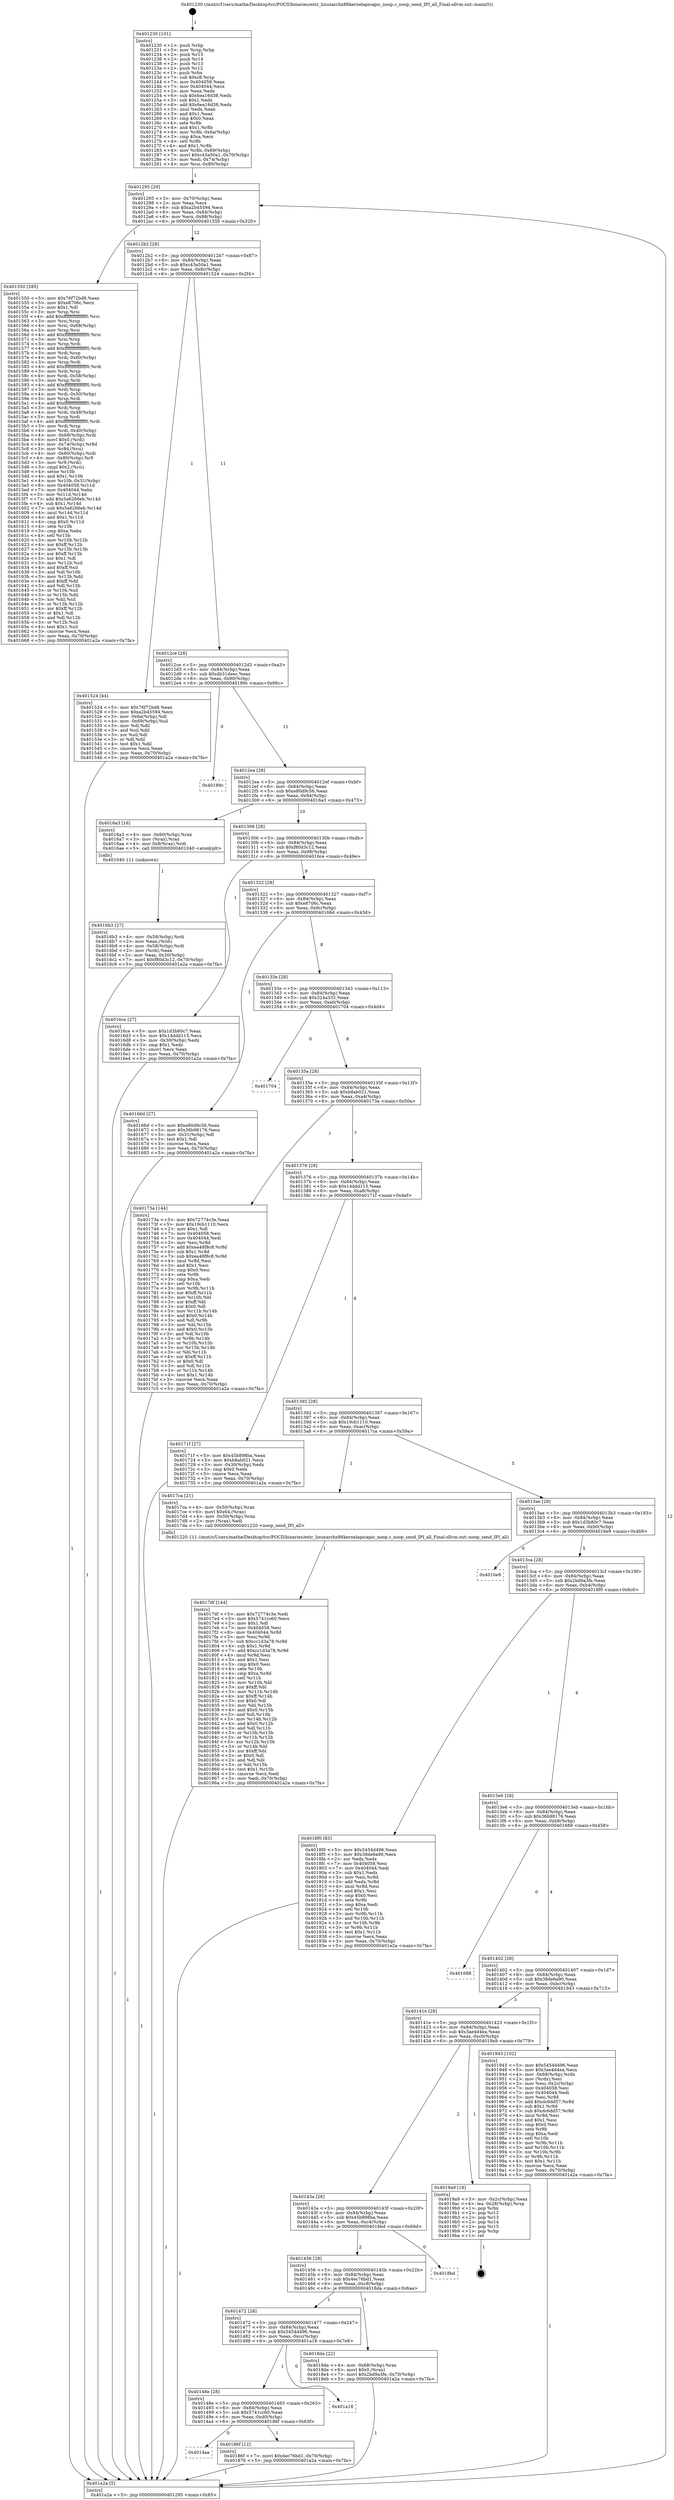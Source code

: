 digraph "0x401230" {
  label = "0x401230 (/mnt/c/Users/mathe/Desktop/tcc/POCII/binaries/extr_linuxarchx86kernelapicapic_noop.c_noop_send_IPI_all_Final-ollvm.out::main(0))"
  labelloc = "t"
  node[shape=record]

  Entry [label="",width=0.3,height=0.3,shape=circle,fillcolor=black,style=filled]
  "0x401295" [label="{
     0x401295 [29]\l
     | [instrs]\l
     &nbsp;&nbsp;0x401295 \<+3\>: mov -0x70(%rbp),%eax\l
     &nbsp;&nbsp;0x401298 \<+2\>: mov %eax,%ecx\l
     &nbsp;&nbsp;0x40129a \<+6\>: sub $0xa2b45594,%ecx\l
     &nbsp;&nbsp;0x4012a0 \<+6\>: mov %eax,-0x84(%rbp)\l
     &nbsp;&nbsp;0x4012a6 \<+6\>: mov %ecx,-0x88(%rbp)\l
     &nbsp;&nbsp;0x4012ac \<+6\>: je 0000000000401550 \<main+0x320\>\l
  }"]
  "0x401550" [label="{
     0x401550 [285]\l
     | [instrs]\l
     &nbsp;&nbsp;0x401550 \<+5\>: mov $0x76f72bd8,%eax\l
     &nbsp;&nbsp;0x401555 \<+5\>: mov $0xe8706c,%ecx\l
     &nbsp;&nbsp;0x40155a \<+2\>: mov $0x1,%dl\l
     &nbsp;&nbsp;0x40155c \<+3\>: mov %rsp,%rsi\l
     &nbsp;&nbsp;0x40155f \<+4\>: add $0xfffffffffffffff0,%rsi\l
     &nbsp;&nbsp;0x401563 \<+3\>: mov %rsi,%rsp\l
     &nbsp;&nbsp;0x401566 \<+4\>: mov %rsi,-0x68(%rbp)\l
     &nbsp;&nbsp;0x40156a \<+3\>: mov %rsp,%rsi\l
     &nbsp;&nbsp;0x40156d \<+4\>: add $0xfffffffffffffff0,%rsi\l
     &nbsp;&nbsp;0x401571 \<+3\>: mov %rsi,%rsp\l
     &nbsp;&nbsp;0x401574 \<+3\>: mov %rsp,%rdi\l
     &nbsp;&nbsp;0x401577 \<+4\>: add $0xfffffffffffffff0,%rdi\l
     &nbsp;&nbsp;0x40157b \<+3\>: mov %rdi,%rsp\l
     &nbsp;&nbsp;0x40157e \<+4\>: mov %rdi,-0x60(%rbp)\l
     &nbsp;&nbsp;0x401582 \<+3\>: mov %rsp,%rdi\l
     &nbsp;&nbsp;0x401585 \<+4\>: add $0xfffffffffffffff0,%rdi\l
     &nbsp;&nbsp;0x401589 \<+3\>: mov %rdi,%rsp\l
     &nbsp;&nbsp;0x40158c \<+4\>: mov %rdi,-0x58(%rbp)\l
     &nbsp;&nbsp;0x401590 \<+3\>: mov %rsp,%rdi\l
     &nbsp;&nbsp;0x401593 \<+4\>: add $0xfffffffffffffff0,%rdi\l
     &nbsp;&nbsp;0x401597 \<+3\>: mov %rdi,%rsp\l
     &nbsp;&nbsp;0x40159a \<+4\>: mov %rdi,-0x50(%rbp)\l
     &nbsp;&nbsp;0x40159e \<+3\>: mov %rsp,%rdi\l
     &nbsp;&nbsp;0x4015a1 \<+4\>: add $0xfffffffffffffff0,%rdi\l
     &nbsp;&nbsp;0x4015a5 \<+3\>: mov %rdi,%rsp\l
     &nbsp;&nbsp;0x4015a8 \<+4\>: mov %rdi,-0x48(%rbp)\l
     &nbsp;&nbsp;0x4015ac \<+3\>: mov %rsp,%rdi\l
     &nbsp;&nbsp;0x4015af \<+4\>: add $0xfffffffffffffff0,%rdi\l
     &nbsp;&nbsp;0x4015b3 \<+3\>: mov %rdi,%rsp\l
     &nbsp;&nbsp;0x4015b6 \<+4\>: mov %rdi,-0x40(%rbp)\l
     &nbsp;&nbsp;0x4015ba \<+4\>: mov -0x68(%rbp),%rdi\l
     &nbsp;&nbsp;0x4015be \<+6\>: movl $0x0,(%rdi)\l
     &nbsp;&nbsp;0x4015c4 \<+4\>: mov -0x74(%rbp),%r8d\l
     &nbsp;&nbsp;0x4015c8 \<+3\>: mov %r8d,(%rsi)\l
     &nbsp;&nbsp;0x4015cb \<+4\>: mov -0x60(%rbp),%rdi\l
     &nbsp;&nbsp;0x4015cf \<+4\>: mov -0x80(%rbp),%r9\l
     &nbsp;&nbsp;0x4015d3 \<+3\>: mov %r9,(%rdi)\l
     &nbsp;&nbsp;0x4015d6 \<+3\>: cmpl $0x2,(%rsi)\l
     &nbsp;&nbsp;0x4015d9 \<+4\>: setne %r10b\l
     &nbsp;&nbsp;0x4015dd \<+4\>: and $0x1,%r10b\l
     &nbsp;&nbsp;0x4015e1 \<+4\>: mov %r10b,-0x31(%rbp)\l
     &nbsp;&nbsp;0x4015e5 \<+8\>: mov 0x404058,%r11d\l
     &nbsp;&nbsp;0x4015ed \<+7\>: mov 0x404044,%ebx\l
     &nbsp;&nbsp;0x4015f4 \<+3\>: mov %r11d,%r14d\l
     &nbsp;&nbsp;0x4015f7 \<+7\>: add $0x5a6266eb,%r14d\l
     &nbsp;&nbsp;0x4015fe \<+4\>: sub $0x1,%r14d\l
     &nbsp;&nbsp;0x401602 \<+7\>: sub $0x5a6266eb,%r14d\l
     &nbsp;&nbsp;0x401609 \<+4\>: imul %r14d,%r11d\l
     &nbsp;&nbsp;0x40160d \<+4\>: and $0x1,%r11d\l
     &nbsp;&nbsp;0x401611 \<+4\>: cmp $0x0,%r11d\l
     &nbsp;&nbsp;0x401615 \<+4\>: sete %r10b\l
     &nbsp;&nbsp;0x401619 \<+3\>: cmp $0xa,%ebx\l
     &nbsp;&nbsp;0x40161c \<+4\>: setl %r15b\l
     &nbsp;&nbsp;0x401620 \<+3\>: mov %r10b,%r12b\l
     &nbsp;&nbsp;0x401623 \<+4\>: xor $0xff,%r12b\l
     &nbsp;&nbsp;0x401627 \<+3\>: mov %r15b,%r13b\l
     &nbsp;&nbsp;0x40162a \<+4\>: xor $0xff,%r13b\l
     &nbsp;&nbsp;0x40162e \<+3\>: xor $0x1,%dl\l
     &nbsp;&nbsp;0x401631 \<+3\>: mov %r12b,%sil\l
     &nbsp;&nbsp;0x401634 \<+4\>: and $0xff,%sil\l
     &nbsp;&nbsp;0x401638 \<+3\>: and %dl,%r10b\l
     &nbsp;&nbsp;0x40163b \<+3\>: mov %r13b,%dil\l
     &nbsp;&nbsp;0x40163e \<+4\>: and $0xff,%dil\l
     &nbsp;&nbsp;0x401642 \<+3\>: and %dl,%r15b\l
     &nbsp;&nbsp;0x401645 \<+3\>: or %r10b,%sil\l
     &nbsp;&nbsp;0x401648 \<+3\>: or %r15b,%dil\l
     &nbsp;&nbsp;0x40164b \<+3\>: xor %dil,%sil\l
     &nbsp;&nbsp;0x40164e \<+3\>: or %r13b,%r12b\l
     &nbsp;&nbsp;0x401651 \<+4\>: xor $0xff,%r12b\l
     &nbsp;&nbsp;0x401655 \<+3\>: or $0x1,%dl\l
     &nbsp;&nbsp;0x401658 \<+3\>: and %dl,%r12b\l
     &nbsp;&nbsp;0x40165b \<+3\>: or %r12b,%sil\l
     &nbsp;&nbsp;0x40165e \<+4\>: test $0x1,%sil\l
     &nbsp;&nbsp;0x401662 \<+3\>: cmovne %ecx,%eax\l
     &nbsp;&nbsp;0x401665 \<+3\>: mov %eax,-0x70(%rbp)\l
     &nbsp;&nbsp;0x401668 \<+5\>: jmp 0000000000401a2a \<main+0x7fa\>\l
  }"]
  "0x4012b2" [label="{
     0x4012b2 [28]\l
     | [instrs]\l
     &nbsp;&nbsp;0x4012b2 \<+5\>: jmp 00000000004012b7 \<main+0x87\>\l
     &nbsp;&nbsp;0x4012b7 \<+6\>: mov -0x84(%rbp),%eax\l
     &nbsp;&nbsp;0x4012bd \<+5\>: sub $0xc43a50a1,%eax\l
     &nbsp;&nbsp;0x4012c2 \<+6\>: mov %eax,-0x8c(%rbp)\l
     &nbsp;&nbsp;0x4012c8 \<+6\>: je 0000000000401524 \<main+0x2f4\>\l
  }"]
  Exit [label="",width=0.3,height=0.3,shape=circle,fillcolor=black,style=filled,peripheries=2]
  "0x401524" [label="{
     0x401524 [44]\l
     | [instrs]\l
     &nbsp;&nbsp;0x401524 \<+5\>: mov $0x76f72bd8,%eax\l
     &nbsp;&nbsp;0x401529 \<+5\>: mov $0xa2b45594,%ecx\l
     &nbsp;&nbsp;0x40152e \<+3\>: mov -0x6a(%rbp),%dl\l
     &nbsp;&nbsp;0x401531 \<+4\>: mov -0x69(%rbp),%sil\l
     &nbsp;&nbsp;0x401535 \<+3\>: mov %dl,%dil\l
     &nbsp;&nbsp;0x401538 \<+3\>: and %sil,%dil\l
     &nbsp;&nbsp;0x40153b \<+3\>: xor %sil,%dl\l
     &nbsp;&nbsp;0x40153e \<+3\>: or %dl,%dil\l
     &nbsp;&nbsp;0x401541 \<+4\>: test $0x1,%dil\l
     &nbsp;&nbsp;0x401545 \<+3\>: cmovne %ecx,%eax\l
     &nbsp;&nbsp;0x401548 \<+3\>: mov %eax,-0x70(%rbp)\l
     &nbsp;&nbsp;0x40154b \<+5\>: jmp 0000000000401a2a \<main+0x7fa\>\l
  }"]
  "0x4012ce" [label="{
     0x4012ce [28]\l
     | [instrs]\l
     &nbsp;&nbsp;0x4012ce \<+5\>: jmp 00000000004012d3 \<main+0xa3\>\l
     &nbsp;&nbsp;0x4012d3 \<+6\>: mov -0x84(%rbp),%eax\l
     &nbsp;&nbsp;0x4012d9 \<+5\>: sub $0xdb31deec,%eax\l
     &nbsp;&nbsp;0x4012de \<+6\>: mov %eax,-0x90(%rbp)\l
     &nbsp;&nbsp;0x4012e4 \<+6\>: je 000000000040189c \<main+0x66c\>\l
  }"]
  "0x401a2a" [label="{
     0x401a2a [5]\l
     | [instrs]\l
     &nbsp;&nbsp;0x401a2a \<+5\>: jmp 0000000000401295 \<main+0x65\>\l
  }"]
  "0x401230" [label="{
     0x401230 [101]\l
     | [instrs]\l
     &nbsp;&nbsp;0x401230 \<+1\>: push %rbp\l
     &nbsp;&nbsp;0x401231 \<+3\>: mov %rsp,%rbp\l
     &nbsp;&nbsp;0x401234 \<+2\>: push %r15\l
     &nbsp;&nbsp;0x401236 \<+2\>: push %r14\l
     &nbsp;&nbsp;0x401238 \<+2\>: push %r13\l
     &nbsp;&nbsp;0x40123a \<+2\>: push %r12\l
     &nbsp;&nbsp;0x40123c \<+1\>: push %rbx\l
     &nbsp;&nbsp;0x40123d \<+7\>: sub $0xc8,%rsp\l
     &nbsp;&nbsp;0x401244 \<+7\>: mov 0x404058,%eax\l
     &nbsp;&nbsp;0x40124b \<+7\>: mov 0x404044,%ecx\l
     &nbsp;&nbsp;0x401252 \<+2\>: mov %eax,%edx\l
     &nbsp;&nbsp;0x401254 \<+6\>: sub $0x6ea16d38,%edx\l
     &nbsp;&nbsp;0x40125a \<+3\>: sub $0x1,%edx\l
     &nbsp;&nbsp;0x40125d \<+6\>: add $0x6ea16d38,%edx\l
     &nbsp;&nbsp;0x401263 \<+3\>: imul %edx,%eax\l
     &nbsp;&nbsp;0x401266 \<+3\>: and $0x1,%eax\l
     &nbsp;&nbsp;0x401269 \<+3\>: cmp $0x0,%eax\l
     &nbsp;&nbsp;0x40126c \<+4\>: sete %r8b\l
     &nbsp;&nbsp;0x401270 \<+4\>: and $0x1,%r8b\l
     &nbsp;&nbsp;0x401274 \<+4\>: mov %r8b,-0x6a(%rbp)\l
     &nbsp;&nbsp;0x401278 \<+3\>: cmp $0xa,%ecx\l
     &nbsp;&nbsp;0x40127b \<+4\>: setl %r8b\l
     &nbsp;&nbsp;0x40127f \<+4\>: and $0x1,%r8b\l
     &nbsp;&nbsp;0x401283 \<+4\>: mov %r8b,-0x69(%rbp)\l
     &nbsp;&nbsp;0x401287 \<+7\>: movl $0xc43a50a1,-0x70(%rbp)\l
     &nbsp;&nbsp;0x40128e \<+3\>: mov %edi,-0x74(%rbp)\l
     &nbsp;&nbsp;0x401291 \<+4\>: mov %rsi,-0x80(%rbp)\l
  }"]
  "0x4014aa" [label="{
     0x4014aa\l
  }", style=dashed]
  "0x40186f" [label="{
     0x40186f [12]\l
     | [instrs]\l
     &nbsp;&nbsp;0x40186f \<+7\>: movl $0x4ec76bd1,-0x70(%rbp)\l
     &nbsp;&nbsp;0x401876 \<+5\>: jmp 0000000000401a2a \<main+0x7fa\>\l
  }"]
  "0x40189c" [label="{
     0x40189c\l
  }", style=dashed]
  "0x4012ea" [label="{
     0x4012ea [28]\l
     | [instrs]\l
     &nbsp;&nbsp;0x4012ea \<+5\>: jmp 00000000004012ef \<main+0xbf\>\l
     &nbsp;&nbsp;0x4012ef \<+6\>: mov -0x84(%rbp),%eax\l
     &nbsp;&nbsp;0x4012f5 \<+5\>: sub $0xe80d9c56,%eax\l
     &nbsp;&nbsp;0x4012fa \<+6\>: mov %eax,-0x94(%rbp)\l
     &nbsp;&nbsp;0x401300 \<+6\>: je 00000000004016a3 \<main+0x473\>\l
  }"]
  "0x40148e" [label="{
     0x40148e [28]\l
     | [instrs]\l
     &nbsp;&nbsp;0x40148e \<+5\>: jmp 0000000000401493 \<main+0x263\>\l
     &nbsp;&nbsp;0x401493 \<+6\>: mov -0x84(%rbp),%eax\l
     &nbsp;&nbsp;0x401499 \<+5\>: sub $0x5741cc60,%eax\l
     &nbsp;&nbsp;0x40149e \<+6\>: mov %eax,-0xd0(%rbp)\l
     &nbsp;&nbsp;0x4014a4 \<+6\>: je 000000000040186f \<main+0x63f\>\l
  }"]
  "0x4016a3" [label="{
     0x4016a3 [16]\l
     | [instrs]\l
     &nbsp;&nbsp;0x4016a3 \<+4\>: mov -0x60(%rbp),%rax\l
     &nbsp;&nbsp;0x4016a7 \<+3\>: mov (%rax),%rax\l
     &nbsp;&nbsp;0x4016aa \<+4\>: mov 0x8(%rax),%rdi\l
     &nbsp;&nbsp;0x4016ae \<+5\>: call 0000000000401040 \<atoi@plt\>\l
     | [calls]\l
     &nbsp;&nbsp;0x401040 \{1\} (unknown)\l
  }"]
  "0x401306" [label="{
     0x401306 [28]\l
     | [instrs]\l
     &nbsp;&nbsp;0x401306 \<+5\>: jmp 000000000040130b \<main+0xdb\>\l
     &nbsp;&nbsp;0x40130b \<+6\>: mov -0x84(%rbp),%eax\l
     &nbsp;&nbsp;0x401311 \<+5\>: sub $0xf80d3c12,%eax\l
     &nbsp;&nbsp;0x401316 \<+6\>: mov %eax,-0x98(%rbp)\l
     &nbsp;&nbsp;0x40131c \<+6\>: je 00000000004016ce \<main+0x49e\>\l
  }"]
  "0x401a18" [label="{
     0x401a18\l
  }", style=dashed]
  "0x4016ce" [label="{
     0x4016ce [27]\l
     | [instrs]\l
     &nbsp;&nbsp;0x4016ce \<+5\>: mov $0x1d3b80c7,%eax\l
     &nbsp;&nbsp;0x4016d3 \<+5\>: mov $0x14ddd115,%ecx\l
     &nbsp;&nbsp;0x4016d8 \<+3\>: mov -0x30(%rbp),%edx\l
     &nbsp;&nbsp;0x4016db \<+3\>: cmp $0x1,%edx\l
     &nbsp;&nbsp;0x4016de \<+3\>: cmovl %ecx,%eax\l
     &nbsp;&nbsp;0x4016e1 \<+3\>: mov %eax,-0x70(%rbp)\l
     &nbsp;&nbsp;0x4016e4 \<+5\>: jmp 0000000000401a2a \<main+0x7fa\>\l
  }"]
  "0x401322" [label="{
     0x401322 [28]\l
     | [instrs]\l
     &nbsp;&nbsp;0x401322 \<+5\>: jmp 0000000000401327 \<main+0xf7\>\l
     &nbsp;&nbsp;0x401327 \<+6\>: mov -0x84(%rbp),%eax\l
     &nbsp;&nbsp;0x40132d \<+5\>: sub $0xe8706c,%eax\l
     &nbsp;&nbsp;0x401332 \<+6\>: mov %eax,-0x9c(%rbp)\l
     &nbsp;&nbsp;0x401338 \<+6\>: je 000000000040166d \<main+0x43d\>\l
  }"]
  "0x401472" [label="{
     0x401472 [28]\l
     | [instrs]\l
     &nbsp;&nbsp;0x401472 \<+5\>: jmp 0000000000401477 \<main+0x247\>\l
     &nbsp;&nbsp;0x401477 \<+6\>: mov -0x84(%rbp),%eax\l
     &nbsp;&nbsp;0x40147d \<+5\>: sub $0x5454d496,%eax\l
     &nbsp;&nbsp;0x401482 \<+6\>: mov %eax,-0xcc(%rbp)\l
     &nbsp;&nbsp;0x401488 \<+6\>: je 0000000000401a18 \<main+0x7e8\>\l
  }"]
  "0x40166d" [label="{
     0x40166d [27]\l
     | [instrs]\l
     &nbsp;&nbsp;0x40166d \<+5\>: mov $0xe80d9c56,%eax\l
     &nbsp;&nbsp;0x401672 \<+5\>: mov $0x36b98176,%ecx\l
     &nbsp;&nbsp;0x401677 \<+3\>: mov -0x31(%rbp),%dl\l
     &nbsp;&nbsp;0x40167a \<+3\>: test $0x1,%dl\l
     &nbsp;&nbsp;0x40167d \<+3\>: cmovne %ecx,%eax\l
     &nbsp;&nbsp;0x401680 \<+3\>: mov %eax,-0x70(%rbp)\l
     &nbsp;&nbsp;0x401683 \<+5\>: jmp 0000000000401a2a \<main+0x7fa\>\l
  }"]
  "0x40133e" [label="{
     0x40133e [28]\l
     | [instrs]\l
     &nbsp;&nbsp;0x40133e \<+5\>: jmp 0000000000401343 \<main+0x113\>\l
     &nbsp;&nbsp;0x401343 \<+6\>: mov -0x84(%rbp),%eax\l
     &nbsp;&nbsp;0x401349 \<+5\>: sub $0x324a332,%eax\l
     &nbsp;&nbsp;0x40134e \<+6\>: mov %eax,-0xa0(%rbp)\l
     &nbsp;&nbsp;0x401354 \<+6\>: je 0000000000401704 \<main+0x4d4\>\l
  }"]
  "0x4016b3" [label="{
     0x4016b3 [27]\l
     | [instrs]\l
     &nbsp;&nbsp;0x4016b3 \<+4\>: mov -0x58(%rbp),%rdi\l
     &nbsp;&nbsp;0x4016b7 \<+2\>: mov %eax,(%rdi)\l
     &nbsp;&nbsp;0x4016b9 \<+4\>: mov -0x58(%rbp),%rdi\l
     &nbsp;&nbsp;0x4016bd \<+2\>: mov (%rdi),%eax\l
     &nbsp;&nbsp;0x4016bf \<+3\>: mov %eax,-0x30(%rbp)\l
     &nbsp;&nbsp;0x4016c2 \<+7\>: movl $0xf80d3c12,-0x70(%rbp)\l
     &nbsp;&nbsp;0x4016c9 \<+5\>: jmp 0000000000401a2a \<main+0x7fa\>\l
  }"]
  "0x4018da" [label="{
     0x4018da [22]\l
     | [instrs]\l
     &nbsp;&nbsp;0x4018da \<+4\>: mov -0x68(%rbp),%rax\l
     &nbsp;&nbsp;0x4018de \<+6\>: movl $0x0,(%rax)\l
     &nbsp;&nbsp;0x4018e4 \<+7\>: movl $0x2bd9a3fe,-0x70(%rbp)\l
     &nbsp;&nbsp;0x4018eb \<+5\>: jmp 0000000000401a2a \<main+0x7fa\>\l
  }"]
  "0x401704" [label="{
     0x401704\l
  }", style=dashed]
  "0x40135a" [label="{
     0x40135a [28]\l
     | [instrs]\l
     &nbsp;&nbsp;0x40135a \<+5\>: jmp 000000000040135f \<main+0x12f\>\l
     &nbsp;&nbsp;0x40135f \<+6\>: mov -0x84(%rbp),%eax\l
     &nbsp;&nbsp;0x401365 \<+5\>: sub $0xb8ab021,%eax\l
     &nbsp;&nbsp;0x40136a \<+6\>: mov %eax,-0xa4(%rbp)\l
     &nbsp;&nbsp;0x401370 \<+6\>: je 000000000040173a \<main+0x50a\>\l
  }"]
  "0x401456" [label="{
     0x401456 [28]\l
     | [instrs]\l
     &nbsp;&nbsp;0x401456 \<+5\>: jmp 000000000040145b \<main+0x22b\>\l
     &nbsp;&nbsp;0x40145b \<+6\>: mov -0x84(%rbp),%eax\l
     &nbsp;&nbsp;0x401461 \<+5\>: sub $0x4ec76bd1,%eax\l
     &nbsp;&nbsp;0x401466 \<+6\>: mov %eax,-0xc8(%rbp)\l
     &nbsp;&nbsp;0x40146c \<+6\>: je 00000000004018da \<main+0x6aa\>\l
  }"]
  "0x40173a" [label="{
     0x40173a [144]\l
     | [instrs]\l
     &nbsp;&nbsp;0x40173a \<+5\>: mov $0x72774c3e,%eax\l
     &nbsp;&nbsp;0x40173f \<+5\>: mov $0x19cb1110,%ecx\l
     &nbsp;&nbsp;0x401744 \<+2\>: mov $0x1,%dl\l
     &nbsp;&nbsp;0x401746 \<+7\>: mov 0x404058,%esi\l
     &nbsp;&nbsp;0x40174d \<+7\>: mov 0x404044,%edi\l
     &nbsp;&nbsp;0x401754 \<+3\>: mov %esi,%r8d\l
     &nbsp;&nbsp;0x401757 \<+7\>: add $0xea48f8c8,%r8d\l
     &nbsp;&nbsp;0x40175e \<+4\>: sub $0x1,%r8d\l
     &nbsp;&nbsp;0x401762 \<+7\>: sub $0xea48f8c8,%r8d\l
     &nbsp;&nbsp;0x401769 \<+4\>: imul %r8d,%esi\l
     &nbsp;&nbsp;0x40176d \<+3\>: and $0x1,%esi\l
     &nbsp;&nbsp;0x401770 \<+3\>: cmp $0x0,%esi\l
     &nbsp;&nbsp;0x401773 \<+4\>: sete %r9b\l
     &nbsp;&nbsp;0x401777 \<+3\>: cmp $0xa,%edi\l
     &nbsp;&nbsp;0x40177a \<+4\>: setl %r10b\l
     &nbsp;&nbsp;0x40177e \<+3\>: mov %r9b,%r11b\l
     &nbsp;&nbsp;0x401781 \<+4\>: xor $0xff,%r11b\l
     &nbsp;&nbsp;0x401785 \<+3\>: mov %r10b,%bl\l
     &nbsp;&nbsp;0x401788 \<+3\>: xor $0xff,%bl\l
     &nbsp;&nbsp;0x40178b \<+3\>: xor $0x0,%dl\l
     &nbsp;&nbsp;0x40178e \<+3\>: mov %r11b,%r14b\l
     &nbsp;&nbsp;0x401791 \<+4\>: and $0x0,%r14b\l
     &nbsp;&nbsp;0x401795 \<+3\>: and %dl,%r9b\l
     &nbsp;&nbsp;0x401798 \<+3\>: mov %bl,%r15b\l
     &nbsp;&nbsp;0x40179b \<+4\>: and $0x0,%r15b\l
     &nbsp;&nbsp;0x40179f \<+3\>: and %dl,%r10b\l
     &nbsp;&nbsp;0x4017a2 \<+3\>: or %r9b,%r14b\l
     &nbsp;&nbsp;0x4017a5 \<+3\>: or %r10b,%r15b\l
     &nbsp;&nbsp;0x4017a8 \<+3\>: xor %r15b,%r14b\l
     &nbsp;&nbsp;0x4017ab \<+3\>: or %bl,%r11b\l
     &nbsp;&nbsp;0x4017ae \<+4\>: xor $0xff,%r11b\l
     &nbsp;&nbsp;0x4017b2 \<+3\>: or $0x0,%dl\l
     &nbsp;&nbsp;0x4017b5 \<+3\>: and %dl,%r11b\l
     &nbsp;&nbsp;0x4017b8 \<+3\>: or %r11b,%r14b\l
     &nbsp;&nbsp;0x4017bb \<+4\>: test $0x1,%r14b\l
     &nbsp;&nbsp;0x4017bf \<+3\>: cmovne %ecx,%eax\l
     &nbsp;&nbsp;0x4017c2 \<+3\>: mov %eax,-0x70(%rbp)\l
     &nbsp;&nbsp;0x4017c5 \<+5\>: jmp 0000000000401a2a \<main+0x7fa\>\l
  }"]
  "0x401376" [label="{
     0x401376 [28]\l
     | [instrs]\l
     &nbsp;&nbsp;0x401376 \<+5\>: jmp 000000000040137b \<main+0x14b\>\l
     &nbsp;&nbsp;0x40137b \<+6\>: mov -0x84(%rbp),%eax\l
     &nbsp;&nbsp;0x401381 \<+5\>: sub $0x14ddd115,%eax\l
     &nbsp;&nbsp;0x401386 \<+6\>: mov %eax,-0xa8(%rbp)\l
     &nbsp;&nbsp;0x40138c \<+6\>: je 000000000040171f \<main+0x4ef\>\l
  }"]
  "0x4018bd" [label="{
     0x4018bd\l
  }", style=dashed]
  "0x40171f" [label="{
     0x40171f [27]\l
     | [instrs]\l
     &nbsp;&nbsp;0x40171f \<+5\>: mov $0x45b898ba,%eax\l
     &nbsp;&nbsp;0x401724 \<+5\>: mov $0xb8ab021,%ecx\l
     &nbsp;&nbsp;0x401729 \<+3\>: mov -0x30(%rbp),%edx\l
     &nbsp;&nbsp;0x40172c \<+3\>: cmp $0x0,%edx\l
     &nbsp;&nbsp;0x40172f \<+3\>: cmove %ecx,%eax\l
     &nbsp;&nbsp;0x401732 \<+3\>: mov %eax,-0x70(%rbp)\l
     &nbsp;&nbsp;0x401735 \<+5\>: jmp 0000000000401a2a \<main+0x7fa\>\l
  }"]
  "0x401392" [label="{
     0x401392 [28]\l
     | [instrs]\l
     &nbsp;&nbsp;0x401392 \<+5\>: jmp 0000000000401397 \<main+0x167\>\l
     &nbsp;&nbsp;0x401397 \<+6\>: mov -0x84(%rbp),%eax\l
     &nbsp;&nbsp;0x40139d \<+5\>: sub $0x19cb1110,%eax\l
     &nbsp;&nbsp;0x4013a2 \<+6\>: mov %eax,-0xac(%rbp)\l
     &nbsp;&nbsp;0x4013a8 \<+6\>: je 00000000004017ca \<main+0x59a\>\l
  }"]
  "0x40143a" [label="{
     0x40143a [28]\l
     | [instrs]\l
     &nbsp;&nbsp;0x40143a \<+5\>: jmp 000000000040143f \<main+0x20f\>\l
     &nbsp;&nbsp;0x40143f \<+6\>: mov -0x84(%rbp),%eax\l
     &nbsp;&nbsp;0x401445 \<+5\>: sub $0x45b898ba,%eax\l
     &nbsp;&nbsp;0x40144a \<+6\>: mov %eax,-0xc4(%rbp)\l
     &nbsp;&nbsp;0x401450 \<+6\>: je 00000000004018bd \<main+0x68d\>\l
  }"]
  "0x4017ca" [label="{
     0x4017ca [21]\l
     | [instrs]\l
     &nbsp;&nbsp;0x4017ca \<+4\>: mov -0x50(%rbp),%rax\l
     &nbsp;&nbsp;0x4017ce \<+6\>: movl $0x64,(%rax)\l
     &nbsp;&nbsp;0x4017d4 \<+4\>: mov -0x50(%rbp),%rax\l
     &nbsp;&nbsp;0x4017d8 \<+2\>: mov (%rax),%edi\l
     &nbsp;&nbsp;0x4017da \<+5\>: call 0000000000401220 \<noop_send_IPI_all\>\l
     | [calls]\l
     &nbsp;&nbsp;0x401220 \{1\} (/mnt/c/Users/mathe/Desktop/tcc/POCII/binaries/extr_linuxarchx86kernelapicapic_noop.c_noop_send_IPI_all_Final-ollvm.out::noop_send_IPI_all)\l
  }"]
  "0x4013ae" [label="{
     0x4013ae [28]\l
     | [instrs]\l
     &nbsp;&nbsp;0x4013ae \<+5\>: jmp 00000000004013b3 \<main+0x183\>\l
     &nbsp;&nbsp;0x4013b3 \<+6\>: mov -0x84(%rbp),%eax\l
     &nbsp;&nbsp;0x4013b9 \<+5\>: sub $0x1d3b80c7,%eax\l
     &nbsp;&nbsp;0x4013be \<+6\>: mov %eax,-0xb0(%rbp)\l
     &nbsp;&nbsp;0x4013c4 \<+6\>: je 00000000004016e9 \<main+0x4b9\>\l
  }"]
  "0x4017df" [label="{
     0x4017df [144]\l
     | [instrs]\l
     &nbsp;&nbsp;0x4017df \<+5\>: mov $0x72774c3e,%edi\l
     &nbsp;&nbsp;0x4017e4 \<+5\>: mov $0x5741cc60,%ecx\l
     &nbsp;&nbsp;0x4017e9 \<+2\>: mov $0x1,%dl\l
     &nbsp;&nbsp;0x4017eb \<+7\>: mov 0x404058,%esi\l
     &nbsp;&nbsp;0x4017f2 \<+8\>: mov 0x404044,%r8d\l
     &nbsp;&nbsp;0x4017fa \<+3\>: mov %esi,%r9d\l
     &nbsp;&nbsp;0x4017fd \<+7\>: sub $0xcc1d3a78,%r9d\l
     &nbsp;&nbsp;0x401804 \<+4\>: sub $0x1,%r9d\l
     &nbsp;&nbsp;0x401808 \<+7\>: add $0xcc1d3a78,%r9d\l
     &nbsp;&nbsp;0x40180f \<+4\>: imul %r9d,%esi\l
     &nbsp;&nbsp;0x401813 \<+3\>: and $0x1,%esi\l
     &nbsp;&nbsp;0x401816 \<+3\>: cmp $0x0,%esi\l
     &nbsp;&nbsp;0x401819 \<+4\>: sete %r10b\l
     &nbsp;&nbsp;0x40181d \<+4\>: cmp $0xa,%r8d\l
     &nbsp;&nbsp;0x401821 \<+4\>: setl %r11b\l
     &nbsp;&nbsp;0x401825 \<+3\>: mov %r10b,%bl\l
     &nbsp;&nbsp;0x401828 \<+3\>: xor $0xff,%bl\l
     &nbsp;&nbsp;0x40182b \<+3\>: mov %r11b,%r14b\l
     &nbsp;&nbsp;0x40182e \<+4\>: xor $0xff,%r14b\l
     &nbsp;&nbsp;0x401832 \<+3\>: xor $0x0,%dl\l
     &nbsp;&nbsp;0x401835 \<+3\>: mov %bl,%r15b\l
     &nbsp;&nbsp;0x401838 \<+4\>: and $0x0,%r15b\l
     &nbsp;&nbsp;0x40183c \<+3\>: and %dl,%r10b\l
     &nbsp;&nbsp;0x40183f \<+3\>: mov %r14b,%r12b\l
     &nbsp;&nbsp;0x401842 \<+4\>: and $0x0,%r12b\l
     &nbsp;&nbsp;0x401846 \<+3\>: and %dl,%r11b\l
     &nbsp;&nbsp;0x401849 \<+3\>: or %r10b,%r15b\l
     &nbsp;&nbsp;0x40184c \<+3\>: or %r11b,%r12b\l
     &nbsp;&nbsp;0x40184f \<+3\>: xor %r12b,%r15b\l
     &nbsp;&nbsp;0x401852 \<+3\>: or %r14b,%bl\l
     &nbsp;&nbsp;0x401855 \<+3\>: xor $0xff,%bl\l
     &nbsp;&nbsp;0x401858 \<+3\>: or $0x0,%dl\l
     &nbsp;&nbsp;0x40185b \<+2\>: and %dl,%bl\l
     &nbsp;&nbsp;0x40185d \<+3\>: or %bl,%r15b\l
     &nbsp;&nbsp;0x401860 \<+4\>: test $0x1,%r15b\l
     &nbsp;&nbsp;0x401864 \<+3\>: cmovne %ecx,%edi\l
     &nbsp;&nbsp;0x401867 \<+3\>: mov %edi,-0x70(%rbp)\l
     &nbsp;&nbsp;0x40186a \<+5\>: jmp 0000000000401a2a \<main+0x7fa\>\l
  }"]
  "0x4019a9" [label="{
     0x4019a9 [18]\l
     | [instrs]\l
     &nbsp;&nbsp;0x4019a9 \<+3\>: mov -0x2c(%rbp),%eax\l
     &nbsp;&nbsp;0x4019ac \<+4\>: lea -0x28(%rbp),%rsp\l
     &nbsp;&nbsp;0x4019b0 \<+1\>: pop %rbx\l
     &nbsp;&nbsp;0x4019b1 \<+2\>: pop %r12\l
     &nbsp;&nbsp;0x4019b3 \<+2\>: pop %r13\l
     &nbsp;&nbsp;0x4019b5 \<+2\>: pop %r14\l
     &nbsp;&nbsp;0x4019b7 \<+2\>: pop %r15\l
     &nbsp;&nbsp;0x4019b9 \<+1\>: pop %rbp\l
     &nbsp;&nbsp;0x4019ba \<+1\>: ret\l
  }"]
  "0x4016e9" [label="{
     0x4016e9\l
  }", style=dashed]
  "0x4013ca" [label="{
     0x4013ca [28]\l
     | [instrs]\l
     &nbsp;&nbsp;0x4013ca \<+5\>: jmp 00000000004013cf \<main+0x19f\>\l
     &nbsp;&nbsp;0x4013cf \<+6\>: mov -0x84(%rbp),%eax\l
     &nbsp;&nbsp;0x4013d5 \<+5\>: sub $0x2bd9a3fe,%eax\l
     &nbsp;&nbsp;0x4013da \<+6\>: mov %eax,-0xb4(%rbp)\l
     &nbsp;&nbsp;0x4013e0 \<+6\>: je 00000000004018f0 \<main+0x6c0\>\l
  }"]
  "0x40141e" [label="{
     0x40141e [28]\l
     | [instrs]\l
     &nbsp;&nbsp;0x40141e \<+5\>: jmp 0000000000401423 \<main+0x1f3\>\l
     &nbsp;&nbsp;0x401423 \<+6\>: mov -0x84(%rbp),%eax\l
     &nbsp;&nbsp;0x401429 \<+5\>: sub $0x3ae4d4ea,%eax\l
     &nbsp;&nbsp;0x40142e \<+6\>: mov %eax,-0xc0(%rbp)\l
     &nbsp;&nbsp;0x401434 \<+6\>: je 00000000004019a9 \<main+0x779\>\l
  }"]
  "0x4018f0" [label="{
     0x4018f0 [83]\l
     | [instrs]\l
     &nbsp;&nbsp;0x4018f0 \<+5\>: mov $0x5454d496,%eax\l
     &nbsp;&nbsp;0x4018f5 \<+5\>: mov $0x38de6a90,%ecx\l
     &nbsp;&nbsp;0x4018fa \<+2\>: xor %edx,%edx\l
     &nbsp;&nbsp;0x4018fc \<+7\>: mov 0x404058,%esi\l
     &nbsp;&nbsp;0x401903 \<+7\>: mov 0x404044,%edi\l
     &nbsp;&nbsp;0x40190a \<+3\>: sub $0x1,%edx\l
     &nbsp;&nbsp;0x40190d \<+3\>: mov %esi,%r8d\l
     &nbsp;&nbsp;0x401910 \<+3\>: add %edx,%r8d\l
     &nbsp;&nbsp;0x401913 \<+4\>: imul %r8d,%esi\l
     &nbsp;&nbsp;0x401917 \<+3\>: and $0x1,%esi\l
     &nbsp;&nbsp;0x40191a \<+3\>: cmp $0x0,%esi\l
     &nbsp;&nbsp;0x40191d \<+4\>: sete %r9b\l
     &nbsp;&nbsp;0x401921 \<+3\>: cmp $0xa,%edi\l
     &nbsp;&nbsp;0x401924 \<+4\>: setl %r10b\l
     &nbsp;&nbsp;0x401928 \<+3\>: mov %r9b,%r11b\l
     &nbsp;&nbsp;0x40192b \<+3\>: and %r10b,%r11b\l
     &nbsp;&nbsp;0x40192e \<+3\>: xor %r10b,%r9b\l
     &nbsp;&nbsp;0x401931 \<+3\>: or %r9b,%r11b\l
     &nbsp;&nbsp;0x401934 \<+4\>: test $0x1,%r11b\l
     &nbsp;&nbsp;0x401938 \<+3\>: cmovne %ecx,%eax\l
     &nbsp;&nbsp;0x40193b \<+3\>: mov %eax,-0x70(%rbp)\l
     &nbsp;&nbsp;0x40193e \<+5\>: jmp 0000000000401a2a \<main+0x7fa\>\l
  }"]
  "0x4013e6" [label="{
     0x4013e6 [28]\l
     | [instrs]\l
     &nbsp;&nbsp;0x4013e6 \<+5\>: jmp 00000000004013eb \<main+0x1bb\>\l
     &nbsp;&nbsp;0x4013eb \<+6\>: mov -0x84(%rbp),%eax\l
     &nbsp;&nbsp;0x4013f1 \<+5\>: sub $0x36b98176,%eax\l
     &nbsp;&nbsp;0x4013f6 \<+6\>: mov %eax,-0xb8(%rbp)\l
     &nbsp;&nbsp;0x4013fc \<+6\>: je 0000000000401688 \<main+0x458\>\l
  }"]
  "0x401943" [label="{
     0x401943 [102]\l
     | [instrs]\l
     &nbsp;&nbsp;0x401943 \<+5\>: mov $0x5454d496,%eax\l
     &nbsp;&nbsp;0x401948 \<+5\>: mov $0x3ae4d4ea,%ecx\l
     &nbsp;&nbsp;0x40194d \<+4\>: mov -0x68(%rbp),%rdx\l
     &nbsp;&nbsp;0x401951 \<+2\>: mov (%rdx),%esi\l
     &nbsp;&nbsp;0x401953 \<+3\>: mov %esi,-0x2c(%rbp)\l
     &nbsp;&nbsp;0x401956 \<+7\>: mov 0x404058,%esi\l
     &nbsp;&nbsp;0x40195d \<+7\>: mov 0x404044,%edi\l
     &nbsp;&nbsp;0x401964 \<+3\>: mov %esi,%r8d\l
     &nbsp;&nbsp;0x401967 \<+7\>: add $0xdc6dd57,%r8d\l
     &nbsp;&nbsp;0x40196e \<+4\>: sub $0x1,%r8d\l
     &nbsp;&nbsp;0x401972 \<+7\>: sub $0xdc6dd57,%r8d\l
     &nbsp;&nbsp;0x401979 \<+4\>: imul %r8d,%esi\l
     &nbsp;&nbsp;0x40197d \<+3\>: and $0x1,%esi\l
     &nbsp;&nbsp;0x401980 \<+3\>: cmp $0x0,%esi\l
     &nbsp;&nbsp;0x401983 \<+4\>: sete %r9b\l
     &nbsp;&nbsp;0x401987 \<+3\>: cmp $0xa,%edi\l
     &nbsp;&nbsp;0x40198a \<+4\>: setl %r10b\l
     &nbsp;&nbsp;0x40198e \<+3\>: mov %r9b,%r11b\l
     &nbsp;&nbsp;0x401991 \<+3\>: and %r10b,%r11b\l
     &nbsp;&nbsp;0x401994 \<+3\>: xor %r10b,%r9b\l
     &nbsp;&nbsp;0x401997 \<+3\>: or %r9b,%r11b\l
     &nbsp;&nbsp;0x40199a \<+4\>: test $0x1,%r11b\l
     &nbsp;&nbsp;0x40199e \<+3\>: cmovne %ecx,%eax\l
     &nbsp;&nbsp;0x4019a1 \<+3\>: mov %eax,-0x70(%rbp)\l
     &nbsp;&nbsp;0x4019a4 \<+5\>: jmp 0000000000401a2a \<main+0x7fa\>\l
  }"]
  "0x401688" [label="{
     0x401688\l
  }", style=dashed]
  "0x401402" [label="{
     0x401402 [28]\l
     | [instrs]\l
     &nbsp;&nbsp;0x401402 \<+5\>: jmp 0000000000401407 \<main+0x1d7\>\l
     &nbsp;&nbsp;0x401407 \<+6\>: mov -0x84(%rbp),%eax\l
     &nbsp;&nbsp;0x40140d \<+5\>: sub $0x38de6a90,%eax\l
     &nbsp;&nbsp;0x401412 \<+6\>: mov %eax,-0xbc(%rbp)\l
     &nbsp;&nbsp;0x401418 \<+6\>: je 0000000000401943 \<main+0x713\>\l
  }"]
  Entry -> "0x401230" [label=" 1"]
  "0x401295" -> "0x401550" [label=" 1"]
  "0x401295" -> "0x4012b2" [label=" 12"]
  "0x4019a9" -> Exit [label=" 1"]
  "0x4012b2" -> "0x401524" [label=" 1"]
  "0x4012b2" -> "0x4012ce" [label=" 11"]
  "0x401524" -> "0x401a2a" [label=" 1"]
  "0x401230" -> "0x401295" [label=" 1"]
  "0x401a2a" -> "0x401295" [label=" 12"]
  "0x401943" -> "0x401a2a" [label=" 1"]
  "0x401550" -> "0x401a2a" [label=" 1"]
  "0x4018f0" -> "0x401a2a" [label=" 1"]
  "0x4012ce" -> "0x40189c" [label=" 0"]
  "0x4012ce" -> "0x4012ea" [label=" 11"]
  "0x4018da" -> "0x401a2a" [label=" 1"]
  "0x4012ea" -> "0x4016a3" [label=" 1"]
  "0x4012ea" -> "0x401306" [label=" 10"]
  "0x40148e" -> "0x4014aa" [label=" 0"]
  "0x401306" -> "0x4016ce" [label=" 1"]
  "0x401306" -> "0x401322" [label=" 9"]
  "0x40148e" -> "0x40186f" [label=" 1"]
  "0x401322" -> "0x40166d" [label=" 1"]
  "0x401322" -> "0x40133e" [label=" 8"]
  "0x40166d" -> "0x401a2a" [label=" 1"]
  "0x4016a3" -> "0x4016b3" [label=" 1"]
  "0x4016b3" -> "0x401a2a" [label=" 1"]
  "0x4016ce" -> "0x401a2a" [label=" 1"]
  "0x401472" -> "0x40148e" [label=" 1"]
  "0x40133e" -> "0x401704" [label=" 0"]
  "0x40133e" -> "0x40135a" [label=" 8"]
  "0x401472" -> "0x401a18" [label=" 0"]
  "0x40135a" -> "0x40173a" [label=" 1"]
  "0x40135a" -> "0x401376" [label=" 7"]
  "0x401456" -> "0x401472" [label=" 1"]
  "0x401376" -> "0x40171f" [label=" 1"]
  "0x401376" -> "0x401392" [label=" 6"]
  "0x40171f" -> "0x401a2a" [label=" 1"]
  "0x40173a" -> "0x401a2a" [label=" 1"]
  "0x401456" -> "0x4018da" [label=" 1"]
  "0x401392" -> "0x4017ca" [label=" 1"]
  "0x401392" -> "0x4013ae" [label=" 5"]
  "0x4017ca" -> "0x4017df" [label=" 1"]
  "0x4017df" -> "0x401a2a" [label=" 1"]
  "0x40143a" -> "0x401456" [label=" 2"]
  "0x4013ae" -> "0x4016e9" [label=" 0"]
  "0x4013ae" -> "0x4013ca" [label=" 5"]
  "0x40143a" -> "0x4018bd" [label=" 0"]
  "0x4013ca" -> "0x4018f0" [label=" 1"]
  "0x4013ca" -> "0x4013e6" [label=" 4"]
  "0x40141e" -> "0x40143a" [label=" 2"]
  "0x4013e6" -> "0x401688" [label=" 0"]
  "0x4013e6" -> "0x401402" [label=" 4"]
  "0x40141e" -> "0x4019a9" [label=" 1"]
  "0x401402" -> "0x401943" [label=" 1"]
  "0x401402" -> "0x40141e" [label=" 3"]
  "0x40186f" -> "0x401a2a" [label=" 1"]
}

